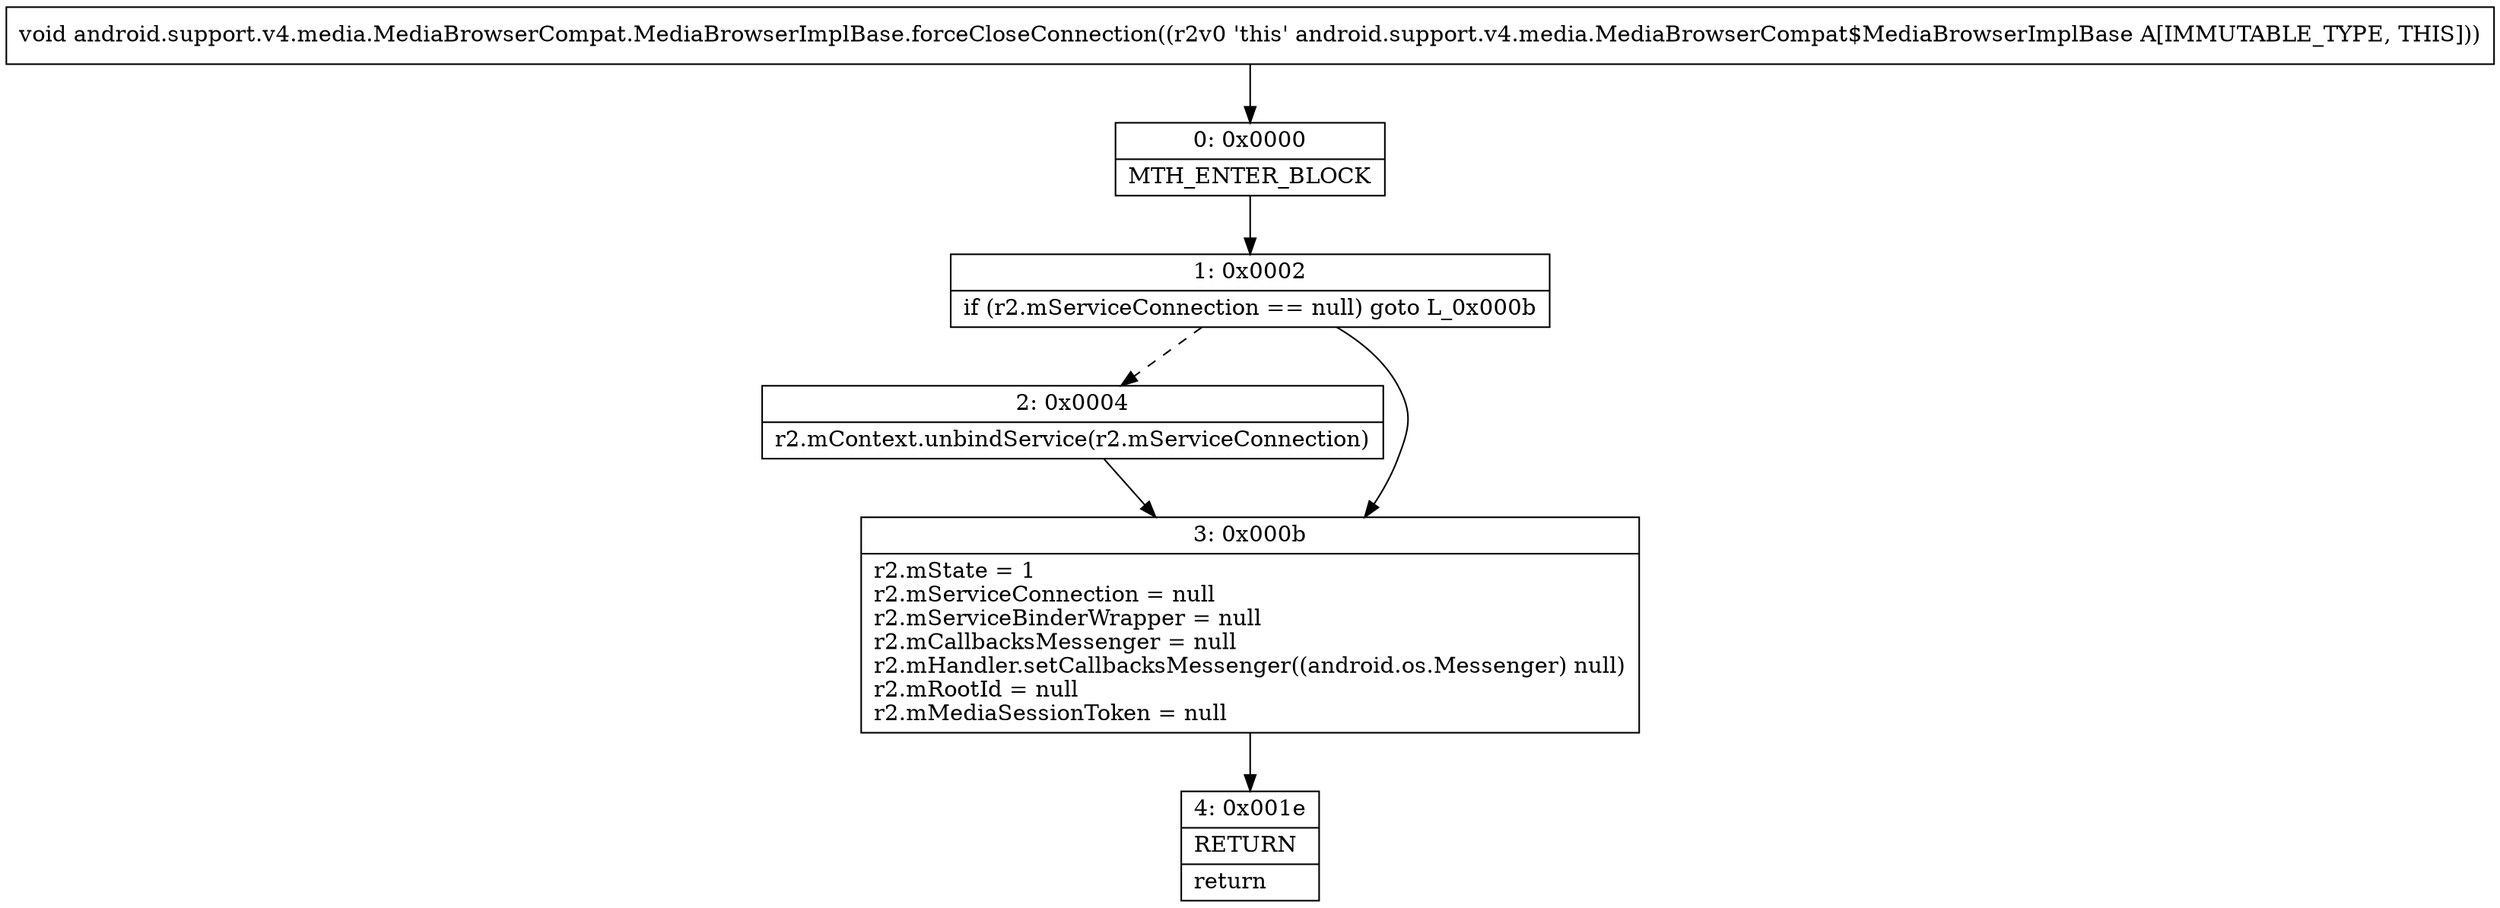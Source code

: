 digraph "CFG forandroid.support.v4.media.MediaBrowserCompat.MediaBrowserImplBase.forceCloseConnection()V" {
Node_0 [shape=record,label="{0\:\ 0x0000|MTH_ENTER_BLOCK\l}"];
Node_1 [shape=record,label="{1\:\ 0x0002|if (r2.mServiceConnection == null) goto L_0x000b\l}"];
Node_2 [shape=record,label="{2\:\ 0x0004|r2.mContext.unbindService(r2.mServiceConnection)\l}"];
Node_3 [shape=record,label="{3\:\ 0x000b|r2.mState = 1\lr2.mServiceConnection = null\lr2.mServiceBinderWrapper = null\lr2.mCallbacksMessenger = null\lr2.mHandler.setCallbacksMessenger((android.os.Messenger) null)\lr2.mRootId = null\lr2.mMediaSessionToken = null\l}"];
Node_4 [shape=record,label="{4\:\ 0x001e|RETURN\l|return\l}"];
MethodNode[shape=record,label="{void android.support.v4.media.MediaBrowserCompat.MediaBrowserImplBase.forceCloseConnection((r2v0 'this' android.support.v4.media.MediaBrowserCompat$MediaBrowserImplBase A[IMMUTABLE_TYPE, THIS])) }"];
MethodNode -> Node_0;
Node_0 -> Node_1;
Node_1 -> Node_2[style=dashed];
Node_1 -> Node_3;
Node_2 -> Node_3;
Node_3 -> Node_4;
}

